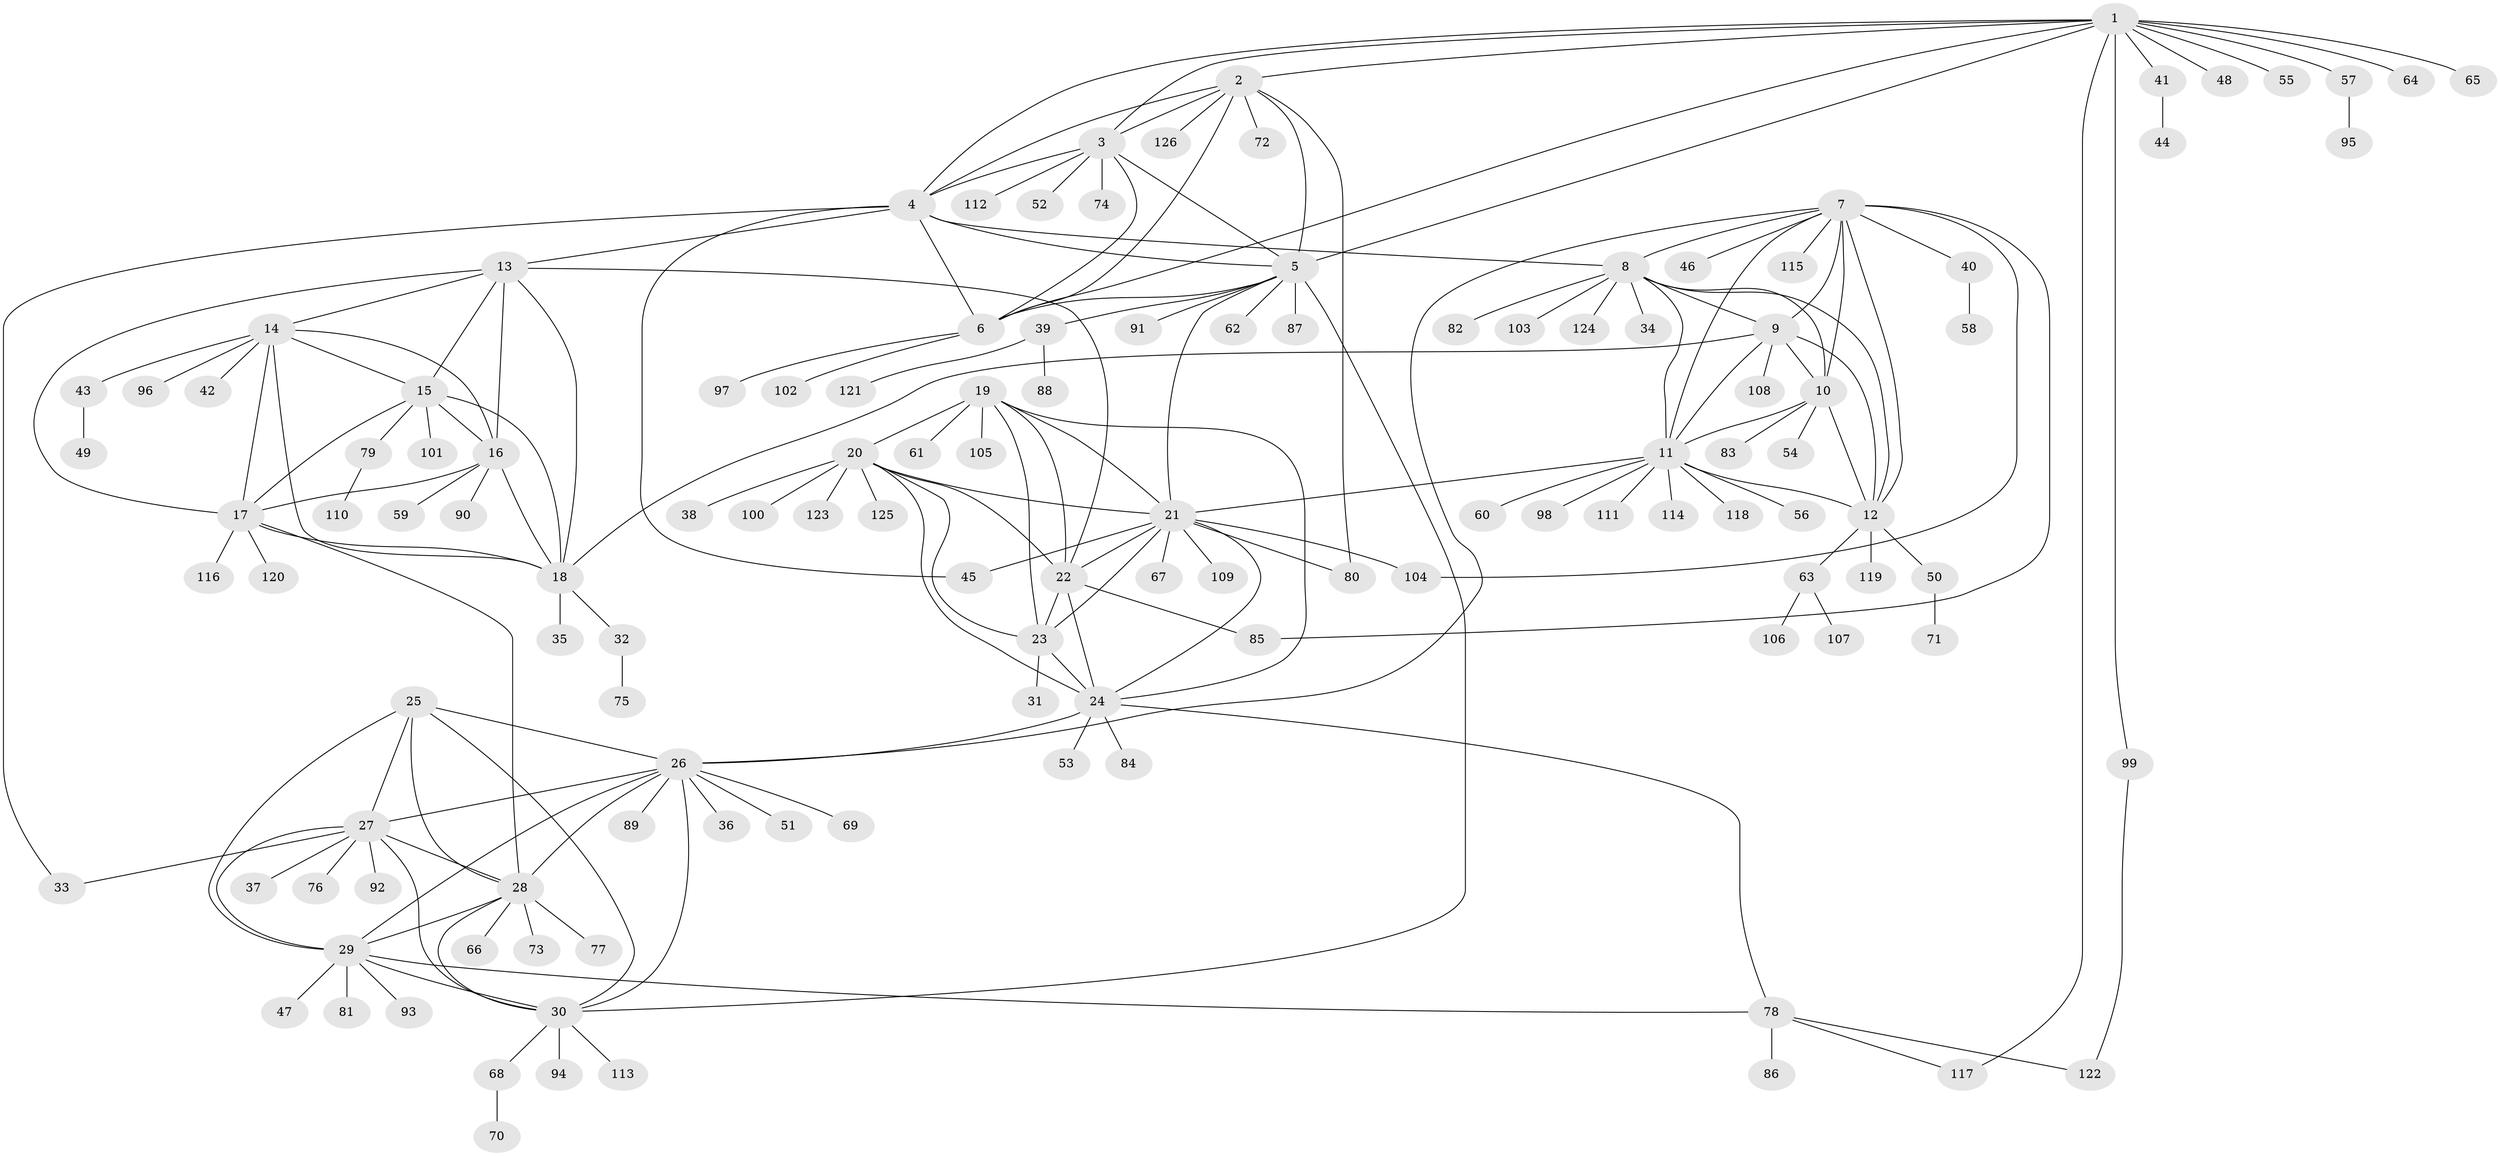 // Generated by graph-tools (version 1.1) at 2025/50/03/09/25 03:50:40]
// undirected, 126 vertices, 189 edges
graph export_dot {
graph [start="1"]
  node [color=gray90,style=filled];
  1;
  2;
  3;
  4;
  5;
  6;
  7;
  8;
  9;
  10;
  11;
  12;
  13;
  14;
  15;
  16;
  17;
  18;
  19;
  20;
  21;
  22;
  23;
  24;
  25;
  26;
  27;
  28;
  29;
  30;
  31;
  32;
  33;
  34;
  35;
  36;
  37;
  38;
  39;
  40;
  41;
  42;
  43;
  44;
  45;
  46;
  47;
  48;
  49;
  50;
  51;
  52;
  53;
  54;
  55;
  56;
  57;
  58;
  59;
  60;
  61;
  62;
  63;
  64;
  65;
  66;
  67;
  68;
  69;
  70;
  71;
  72;
  73;
  74;
  75;
  76;
  77;
  78;
  79;
  80;
  81;
  82;
  83;
  84;
  85;
  86;
  87;
  88;
  89;
  90;
  91;
  92;
  93;
  94;
  95;
  96;
  97;
  98;
  99;
  100;
  101;
  102;
  103;
  104;
  105;
  106;
  107;
  108;
  109;
  110;
  111;
  112;
  113;
  114;
  115;
  116;
  117;
  118;
  119;
  120;
  121;
  122;
  123;
  124;
  125;
  126;
  1 -- 2;
  1 -- 3;
  1 -- 4;
  1 -- 5;
  1 -- 6;
  1 -- 41;
  1 -- 48;
  1 -- 55;
  1 -- 57;
  1 -- 64;
  1 -- 65;
  1 -- 99;
  1 -- 117;
  2 -- 3;
  2 -- 4;
  2 -- 5;
  2 -- 6;
  2 -- 72;
  2 -- 80;
  2 -- 126;
  3 -- 4;
  3 -- 5;
  3 -- 6;
  3 -- 52;
  3 -- 74;
  3 -- 112;
  4 -- 5;
  4 -- 6;
  4 -- 8;
  4 -- 13;
  4 -- 33;
  4 -- 45;
  5 -- 6;
  5 -- 21;
  5 -- 30;
  5 -- 39;
  5 -- 62;
  5 -- 87;
  5 -- 91;
  6 -- 97;
  6 -- 102;
  7 -- 8;
  7 -- 9;
  7 -- 10;
  7 -- 11;
  7 -- 12;
  7 -- 26;
  7 -- 40;
  7 -- 46;
  7 -- 85;
  7 -- 104;
  7 -- 115;
  8 -- 9;
  8 -- 10;
  8 -- 11;
  8 -- 12;
  8 -- 34;
  8 -- 82;
  8 -- 103;
  8 -- 124;
  9 -- 10;
  9 -- 11;
  9 -- 12;
  9 -- 18;
  9 -- 108;
  10 -- 11;
  10 -- 12;
  10 -- 54;
  10 -- 83;
  11 -- 12;
  11 -- 21;
  11 -- 56;
  11 -- 60;
  11 -- 98;
  11 -- 111;
  11 -- 114;
  11 -- 118;
  12 -- 50;
  12 -- 63;
  12 -- 119;
  13 -- 14;
  13 -- 15;
  13 -- 16;
  13 -- 17;
  13 -- 18;
  13 -- 22;
  14 -- 15;
  14 -- 16;
  14 -- 17;
  14 -- 18;
  14 -- 42;
  14 -- 43;
  14 -- 96;
  15 -- 16;
  15 -- 17;
  15 -- 18;
  15 -- 79;
  15 -- 101;
  16 -- 17;
  16 -- 18;
  16 -- 59;
  16 -- 90;
  17 -- 18;
  17 -- 28;
  17 -- 116;
  17 -- 120;
  18 -- 32;
  18 -- 35;
  19 -- 20;
  19 -- 21;
  19 -- 22;
  19 -- 23;
  19 -- 24;
  19 -- 61;
  19 -- 105;
  20 -- 21;
  20 -- 22;
  20 -- 23;
  20 -- 24;
  20 -- 38;
  20 -- 100;
  20 -- 123;
  20 -- 125;
  21 -- 22;
  21 -- 23;
  21 -- 24;
  21 -- 45;
  21 -- 67;
  21 -- 80;
  21 -- 104;
  21 -- 109;
  22 -- 23;
  22 -- 24;
  22 -- 85;
  23 -- 24;
  23 -- 31;
  24 -- 26;
  24 -- 53;
  24 -- 78;
  24 -- 84;
  25 -- 26;
  25 -- 27;
  25 -- 28;
  25 -- 29;
  25 -- 30;
  26 -- 27;
  26 -- 28;
  26 -- 29;
  26 -- 30;
  26 -- 36;
  26 -- 51;
  26 -- 69;
  26 -- 89;
  27 -- 28;
  27 -- 29;
  27 -- 30;
  27 -- 33;
  27 -- 37;
  27 -- 76;
  27 -- 92;
  28 -- 29;
  28 -- 30;
  28 -- 66;
  28 -- 73;
  28 -- 77;
  29 -- 30;
  29 -- 47;
  29 -- 78;
  29 -- 81;
  29 -- 93;
  30 -- 68;
  30 -- 94;
  30 -- 113;
  32 -- 75;
  39 -- 88;
  39 -- 121;
  40 -- 58;
  41 -- 44;
  43 -- 49;
  50 -- 71;
  57 -- 95;
  63 -- 106;
  63 -- 107;
  68 -- 70;
  78 -- 86;
  78 -- 117;
  78 -- 122;
  79 -- 110;
  99 -- 122;
}

